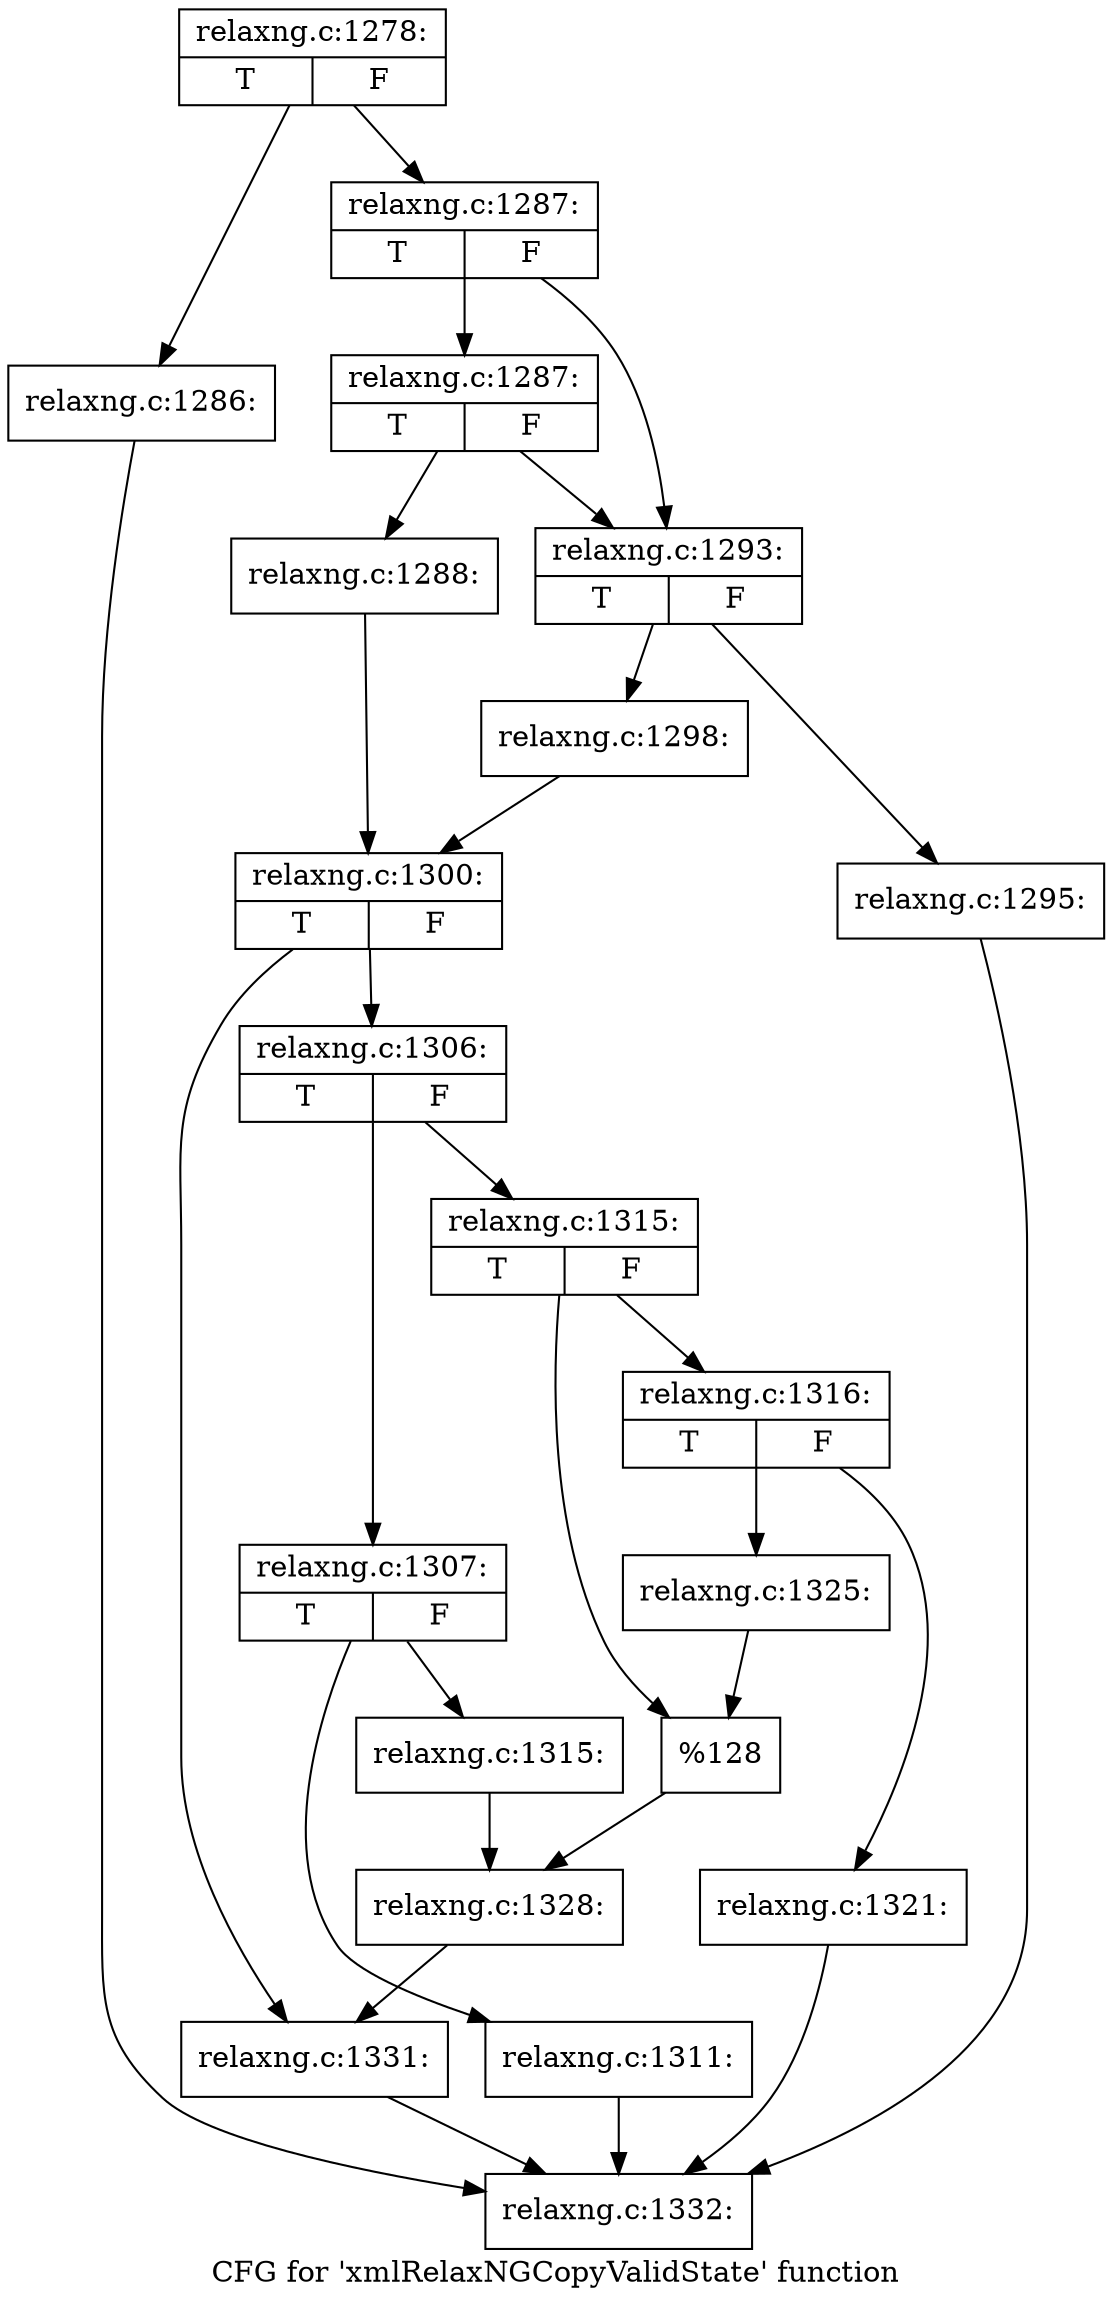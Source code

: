 digraph "CFG for 'xmlRelaxNGCopyValidState' function" {
	label="CFG for 'xmlRelaxNGCopyValidState' function";

	Node0x3feac90 [shape=record,label="{relaxng.c:1278:|{<s0>T|<s1>F}}"];
	Node0x3feac90 -> Node0x3d1a770;
	Node0x3feac90 -> Node0x3d1a7c0;
	Node0x3d1a770 [shape=record,label="{relaxng.c:1286:}"];
	Node0x3d1a770 -> Node0x3feb740;
	Node0x3d1a7c0 [shape=record,label="{relaxng.c:1287:|{<s0>T|<s1>F}}"];
	Node0x3d1a7c0 -> Node0x3d1ad10;
	Node0x3d1a7c0 -> Node0x3d1acc0;
	Node0x3d1ad10 [shape=record,label="{relaxng.c:1287:|{<s0>T|<s1>F}}"];
	Node0x3d1ad10 -> Node0x3d1ac20;
	Node0x3d1ad10 -> Node0x3d1acc0;
	Node0x3d1ac20 [shape=record,label="{relaxng.c:1288:}"];
	Node0x3d1ac20 -> Node0x3d1ac70;
	Node0x3d1acc0 [shape=record,label="{relaxng.c:1293:|{<s0>T|<s1>F}}"];
	Node0x3d1acc0 -> Node0x3d1c650;
	Node0x3d1acc0 -> Node0x3d1c6a0;
	Node0x3d1c650 [shape=record,label="{relaxng.c:1295:}"];
	Node0x3d1c650 -> Node0x3feb740;
	Node0x3d1c6a0 [shape=record,label="{relaxng.c:1298:}"];
	Node0x3d1c6a0 -> Node0x3d1ac70;
	Node0x3d1ac70 [shape=record,label="{relaxng.c:1300:|{<s0>T|<s1>F}}"];
	Node0x3d1ac70 -> Node0x3d1d8d0;
	Node0x3d1ac70 -> Node0x3d1def0;
	Node0x3d1d8d0 [shape=record,label="{relaxng.c:1306:|{<s0>T|<s1>F}}"];
	Node0x3d1d8d0 -> Node0x3d1e3e0;
	Node0x3d1d8d0 -> Node0x3d1e480;
	Node0x3d1e3e0 [shape=record,label="{relaxng.c:1307:|{<s0>T|<s1>F}}"];
	Node0x3d1e3e0 -> Node0x3d1f340;
	Node0x3d1e3e0 -> Node0x3d1f390;
	Node0x3d1f340 [shape=record,label="{relaxng.c:1311:}"];
	Node0x3d1f340 -> Node0x3feb740;
	Node0x3d1f390 [shape=record,label="{relaxng.c:1315:}"];
	Node0x3d1f390 -> Node0x3d1e430;
	Node0x3d1e480 [shape=record,label="{relaxng.c:1315:|{<s0>T|<s1>F}}"];
	Node0x3d1e480 -> Node0x3d1ff10;
	Node0x3d1e480 -> Node0x3d1ff60;
	Node0x3d1ff10 [shape=record,label="{relaxng.c:1316:|{<s0>T|<s1>F}}"];
	Node0x3d1ff10 -> Node0x3d21010;
	Node0x3d1ff10 -> Node0x3d21060;
	Node0x3d21010 [shape=record,label="{relaxng.c:1321:}"];
	Node0x3d21010 -> Node0x3feb740;
	Node0x3d21060 [shape=record,label="{relaxng.c:1325:}"];
	Node0x3d21060 -> Node0x3d1ff60;
	Node0x3d1ff60 [shape=record,label="{%128}"];
	Node0x3d1ff60 -> Node0x3d1e430;
	Node0x3d1e430 [shape=record,label="{relaxng.c:1328:}"];
	Node0x3d1e430 -> Node0x3d1def0;
	Node0x3d1def0 [shape=record,label="{relaxng.c:1331:}"];
	Node0x3d1def0 -> Node0x3feb740;
	Node0x3feb740 [shape=record,label="{relaxng.c:1332:}"];
}
